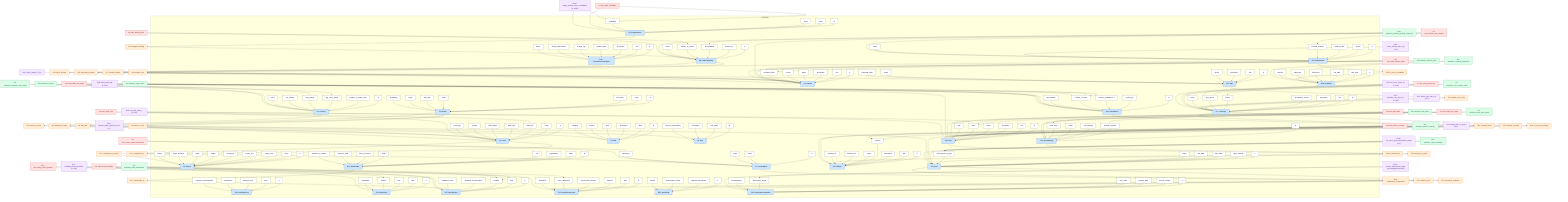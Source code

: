 graph TD
%% =========================
%% Mermaid.js Graph (TD) of Entities, Attributes, Relations, Goals, Conditions, Decision Variables
%% =========================

%% ---------- Class Definitions ----------
classDef entity fill:#cce5ff,stroke:#1d4ed8,stroke-width:1px,color:#000;
classDef attribute fill:#ffffff,stroke:#374151,stroke-width:1px,color:#111;
classDef relation fill:#ffedd5,stroke:#f97316,stroke-width:1px,color:#7c2d12;
classDef goal fill:#dcfce7,stroke:#16a34a,stroke-width:1px,color:#065f46;
classDef condition fill:#fee2e2,stroke:#dc2626,stroke-width:1px,color:#7f1d1d;
classDef decision fill:#f3e8ff,stroke:#7c3aed,stroke-width:1px,color:#4c1d95;

%% ---------- Entities & Attributes ----------
subgraph ENTITIES
direction TB

E0["E0: Project"]:::entity
E0_a0["id"]:::attribute --> E0
E0_a1["name"]:::attribute --> E0
E0_a2["project_start"]:::attribute --> E0
E0_a3["project_end"]:::attribute --> E0
E0_a4["description"]:::attribute --> E0
E0_a5["budget"]:::attribute --> E0
E0_a6["status"]:::attribute --> E0
E0_a7["target_audience"]:::attribute --> E0
E0_a8["priority"]:::attribute --> E0

E1["E1: Team"]:::entity
E1_a0["id"]:::attribute --> E1
E1_a1["name"]:::attribute --> E1
E1_a2["team_size"]:::attribute --> E1
E1_a3["team_start"]:::attribute --> E1
E1_a4["team_status"]:::attribute --> E1
E1_a5["location"]:::attribute --> E1
E1_a6["team_type"]:::attribute --> E1

E2["E2: Worker"]:::entity
E2_a0["id"]:::attribute --> E2
E2_a1["name"]:::attribute --> E2
E2_a2["first_name"]:::attribute --> E2
E2_a3["email"]:::attribute --> E2
E2_a4["start_date"]:::attribute --> E2
E2_a5["status"]:::attribute --> E2
E2_a6["availability"]:::attribute --> E2

E3["E3: Feature"]:::entity
E3_a0["id"]:::attribute --> E3
E3_a1["title"]:::attribute --> E3
E3_a2["description"]:::attribute --> E3
E3_a3["status"]:::attribute --> E3
E3_a4["priority"]:::attribute --> E3
E3_a5["estimated_effort"]:::attribute --> E3

E4["E4: Skill"]:::entity
E4_a0["id"]:::attribute --> E4
E4_a1["label"]:::attribute --> E4
E4_a2["description"]:::attribute --> E4
E4_a3["level"]:::attribute --> E4
E4_a4["certified"]:::attribute --> E4
E4_a5["category"]:::attribute --> E4

E5["E5: Role"]:::entity
E5_a0["id"]:::attribute --> E5
E5_a1["role_name"]:::attribute --> E5
E5_a2["description"]:::attribute --> E5
E5_a3["area_of_responsibility"]:::attribute --> E5

E6["E6: ProductOwner"]:::entity
E6_a0["id"]:::attribute --> E6
E6_a1["name"]:::attribute --> E6
E6_a2["email"]:::attribute --> E6
E6_a3["availability"]:::attribute --> E6

E7["E7: ScrumMaster"]:::entity
E7_a0["id"]:::attribute --> E7
E7_a1["name"]:::attribute --> E7
E7_a2["email"]:::attribute --> E7
E7_a3["experience"]:::attribute --> E7

E8["E8: ProductBacklog"]:::entity
E8_a0["id"]:::attribute --> E8
E8_a1["created_on"]:::attribute --> E8
E8_a2["last_updated"]:::attribute --> E8
E8_a3["number_of_entries"]:::attribute --> E8
E8_a4["status"]:::attribute --> E8

E9["E9: Sprint"]:::entity
E9_a0["id"]:::attribute --> E9
E9_a1["sprint_number"]:::attribute --> E9
E9_a2["start_date"]:::attribute --> E9
E9_a3["end_date"]:::attribute --> E9
E9_a4["status"]:::attribute --> E9
E9_a5["achievement_of_goal"]:::attribute --> E9

E10["E10: SprintPlanning"]:::entity
E10_a0["id"]:::attribute --> E10
E10_a1["date"]:::attribute --> E10
E10_a2["duration_(min)"]:::attribute --> E10
E10_a3["moderation"]:::attribute --> E10
E10_a4["outcome_documentation"]:::attribute --> E10

E11["E11: DailyScrum"]:::entity
E11_a0["id"]:::attribute --> E11
E11_a1["date"]:::attribute --> E11
E11_a2["time"]:::attribute --> E11
E11_a3["duration"]:::attribute --> E11
E11_a4["moderation"]:::attribute --> E11

E12["E12: SprintReview"]:::entity
E12_a0["id"]:::attribute --> E12
E12_a1["date"]:::attribute --> E12
E12_a2["duration"]:::attribute --> E12
E12_a3["feedback_documentation"]:::attribute --> E12
E12_a4["attendees_count"]:::attribute --> E12

E13["E13: SprintRetrospective"]:::entity
E13_a0["id"]:::attribute --> E13
E13_a1["date"]:::attribute --> E13
E13_a2["duration"]:::attribute --> E13
E13_a3["improvement_actions"]:::attribute --> E13
E13_a4["team_satisfaction"]:::attribute --> E13
E13_a5["moderation"]:::attribute --> E13

E14["E14: SprintBacklog"]:::entity
E14_a0["id"]:::attribute --> E14
E14_a1["number_of_tasks"]:::attribute --> E14
E14_a2["last_updated"]:::attribute --> E14
E14_a3["status"]:::attribute --> E14
E14_a4["total_effort"]:::attribute --> E14

E15["E15: SprintGoal"]:::entity
E15_a0["id"]:::attribute --> E15
E15_a1["objective_description"]:::attribute --> E15
E15_a2["achievement_status"]:::attribute --> E15
E15_a3["benefit"]:::attribute --> E15

E16["E16: Epic"]:::entity
E16_a0["id"]:::attribute --> E16
E16_a1["title"]:::attribute --> E16
E16_a2["description"]:::attribute --> E16
E16_a3["priority"]:::attribute --> E16
E16_a4["status"]:::attribute --> E16
E16_a5["estimated_effort"]:::attribute --> E16

E17["E17: UserStory"]:::entity
E17_a0["id"]:::attribute --> E17
E17_a1["title"]:::attribute --> E17
E17_a2["description"]:::attribute --> E17
E17_a3["acceptance_criteria"]:::attribute --> E17
E17_a4["priority"]:::attribute --> E17
E17_a5["story_points"]:::attribute --> E17
E17_a6["status"]:::attribute --> E17

E18["E18: Task"]:::entity
E18_a0["id"]:::attribute --> E18
E18_a1["title"]:::attribute --> E18
E18_a2["description"]:::attribute --> E18
E18_a3["status"]:::attribute --> E18
E18_a4["effort"]:::attribute --> E18
E18_a5["type"]:::attribute --> E18

E19["E19: DevelopmentSnapshot"]:::entity
E19_a0["id"]:::attribute --> E19
E19_a1["version_number"]:::attribute --> E19
E19_a2["creation_date"]:::attribute --> E19
E19_a3["test_status"]:::attribute --> E19
E19_a4["deployment_target"]:::attribute --> E19
E19_a5["documentation"]:::attribute --> E19

E20["E20: Blocker"]:::entity
E20_a0["id"]:::attribute --> E20
E20_a1["title"]:::attribute --> E20
E20_a2["description"]:::attribute --> E20
E20_a3["severity"]:::attribute --> E20
E20_a4["status"]:::attribute --> E20
E20_a5["detected_on"]:::attribute --> E20
E20_a6["resolved_on"]:::attribute --> E20

E21["E21: Stakeholder"]:::entity
E21_a0["id"]:::attribute --> E21
E21_a1["name"]:::attribute --> E21
E21_a2["organization"]:::attribute --> E21
E21_a3["role"]:::attribute --> E21
E21_a4["email"]:::attribute --> E21
E21_a5["area_of_interest"]:::attribute --> E21
E21_a6["influence_level"]:::attribute --> E21
E21_a7["relevance_to_feature"]:::attribute --> E21

E22["E22: Velocity"]:::entity
E22_a0["id"]:::attribute --> E22
E22_a1["number_of_sprints_used"]:::attribute --> E22
E22_a2["avg._story_points"]:::attribute --> E22
E22_a3["max_velocity"]:::attribute --> E22
E22_a4["min_velocity"]:::attribute --> E22
E22_a5["trend"]:::attribute --> E22

E23["E23: ReleasePlan"]:::entity
E23_a0["id"]:::attribute --> E23
E23_a1["version"]:::attribute --> E23
E23_a2["planned_date"]:::attribute --> E23
E23_a3["included_features"]:::attribute --> E23
E23_a4["status"]:::attribute --> E23

E24["E24: Roadmap"]:::entity
E24_a0["id"]:::attribute --> E24
E24_a1["start_date"]:::attribute --> E24
E24_a2["end_date"]:::attribute --> E24
E24_a3["milestones"]:::attribute --> E24
E24_a4["objectives"]:::attribute --> E24
E24_a5["versions"]:::attribute --> E24

E25["E25: ScrumBoard"]:::entity
E25_a0["id"]:::attribute --> E25
E25_a1["board_type"]:::attribute --> E25
E25_a2["columns_(todo/done...)"]:::attribute --> E25
E25_a3["number_of_cards"]:::attribute --> E25
E25_a4["last_updated"]:::attribute --> E25

E26["E26: FeatureDocumentation"]:::entity
E26_a0["id"]:::attribute --> E26
E26_a1["title"]:::attribute --> E26
E26_a2["description"]:::attribute --> E26
E26_a3["creation_date"]:::attribute --> E26
E26_a4["change_log"]:::attribute --> E26
E26_a5["linked_requirements"]:::attribute --> E26
E26_a6["author"]:::attribute --> E26
end

%% ---------- Relationships (as orange nodes) ----------
R1["R1: is_assigned_to_project"]:::relation
E1 --> R1 --> E0

R2["R2: belongs_to_team"]:::relation
E2 --> R2 --> E1

R3["R3: has_skill"]:::relation
E2 --> R3 --> E4

R4["R4: takes_on_role"]:::relation
E2 --> R4 --> E5

R5["R5: manages_backlog"]:::relation
E6 --> R5 --> E8

R6["R6: is_supported_by"]:::relation
E1 --> R6 --> E7

R7["R7: contains_feature"]:::relation
E8 --> R7 --> E3

R8["R8: contains_epic"]:::relation
E8 --> R8 --> E16

R9["R9: contains_user_story"]:::relation
E16 --> R9 --> E17

R10["R10: consists_of_tasks"]:::relation
E17 --> R10 --> E18

R11["R11: is_in_sprint_backlog"]:::relation
E17 --> R11 --> E14

R12["R12: belongs_to_sprint"]:::relation
E14 --> R12 --> E9

R13["R13: pursues_goal"]:::relation
E9 --> R13 --> E15

R14["R14: contains_tasks"]:::relation
E25 --> R14 --> E18

R15["R15: documents_feature"]:::relation
E26 --> R15 --> E3

R16["R16: is_blocked_by"]:::relation
E18 --> R16 --> E20

R17["R17: participates_in"]:::relation
E21 --> R17 --> E12

R18["R18: moderates_retrospective"]:::relation
E7 --> R18 --> E13

R19["R19: refers_to_team"]:::relation
E22 --> R19 --> E1

R20["R20: plans_release"]:::relation
E23 --> R20 --> E3

R21["R21: is_part_of_roadmap"]:::relation
E23 --> R21 --> E24

R22["R22: generates_snapshot"]:::relation
E9 --> R22 --> E19

%% ---------- Goals (green) and their links to Entity/Attributes ----------
G0["G0: maximize_velocity"]:::goal
G0 --> E22
G0 --> E22_a3

G1["G1: maximize_average_story_points"]:::goal
G1 --> E22
G1 --> E22_a2

G2["G2: minimize_total_sprint_effort"]:::goal
G2 --> E14
G2 --> E14_a4

G3["G3: minimize_open_tasks"]:::goal
G3 --> E25
G3 --> E25_a3

G4["G4: minimize_blocker_severity"]:::goal
G4 --> E20
G4 --> E20_a3
G4 --> E18

G5["G5: maximize_team_satisfaction"]:::goal
G5 --> E13
G5 --> E13_a4

G6["G6: minimize_feature_effort"]:::goal
G6 --> E3
G6 --> E3_a5

G7["G7: maximize_story_priority_value"]:::goal
G7 --> E17
G7 --> E17_a4

G8["G8: minimize_task_effort"]:::goal
G8 --> E18
G8 --> E18_a4

G9["G9: maximize_roadmap_objectives"]:::goal
G9 --> E24
G9 --> E24_a3

G10["G10: maximize_product_backlog_freshness"]:::goal
G10 --> E8
G10 --> E8_a2

G11["G11: minimize_cycle_instability"]:::goal
G11 --> E9
G11 --> E9_a5

%% ---------- Conditions (red) and their links ----------
C0["C0: max_tasks_per_sprint"]:::condition
C0 --> E14
C0 --> E14_a1

C1["C1: max_features_per_release"]:::condition
C1 --> E23
C1 --> E23_a3
C1 --> E3

C2["C2: min_team_availability"]:::condition
C2 --> E6
C2 --> E6_a3

C3["C3: min_scrum_master_experience"]:::condition
C3 --> E7
C3 --> E7_a3

C4["C4: max_blocker_severity"]:::condition
C4 --> E20
C4 --> E20_a3
C4 --> E18

C5["C5: max_total_feature_effort"]:::condition
C5 --> E3
C5 --> E3_a5

C6["C6: max_task_effort"]:::condition
C6 --> E18
C6 --> E18_a4

C7["C7: min_story_points_mix"]:::condition
C7 --> E17
C7 --> E17_a5

C8["C8: max_backlog_size"]:::condition
C8 --> E8
C8 --> E8_a3

C9["C9: max_review_duration"]:::condition
C9 --> E12
C9 --> E12_a2

C10["C10: max_daily_scrum_duration"]:::condition
C10 --> E11
C10 --> E11_a3

C11["C11: min_team_size"]:::condition
C11 --> E1
C11 --> E1_a2

C12["C12: max_tasks_on_board"]:::condition
C12 --> E25
C12 --> E25_a3
C12 --> E18

%% ---------- Decision Variables (purple) and links to relevant entities ----------
DV0["DV0: select_feature_f {0,1}"]:::decision
DV0 --> E3

DV1["DV1: select_user_story_us {0,1}"]:::decision
DV1 --> E17

DV2["DV2: assign_task_to_sprint {0,1}"]:::decision
DV2 --> E18
DV2 --> E9
DV2 --> E14

DV3["DV3: prioritize_user_story_us [1..100]"]:::decision
DV3 --> E17

DV4["DV4: allocate_team_capacity_hours [0..]"]:::decision
DV4 --> E1
DV4 --> E9

DV5["DV5: set_story_points_us [0..100]"]:::decision
DV5 --> E17
DV5 --> E17_a5

DV6["DV6: set_task_effort_t [0..100]"]:::decision
DV6 --> E18
DV6 --> E18_a4

DV7["DV7: schedule_review_duration [0..240]"]:::decision
DV7 --> E12
DV7 --> E12_a2

DV8["DV8: limit_board_wip [1..200]"]:::decision
DV8 --> E25
DV8 --> E25_a3

DV9["DV9: select_release_plan_rep {0,1}"]:::decision
DV9 --> E23

DV10["DV10: choose_deployment_target {dev,staging,production}"]:::decision
DV10 --> E19
DV10 --> E19_a4

DV11["DV11: set_sprint_goal_achievement_target {0,1}"]:::decision
DV11 --> E9
DV11 --> E9_a5

DV12["DV12: assign_product_owner_availability [0..100]%"]:::decision
DV12 --> E6
DV12 --> E6_a3